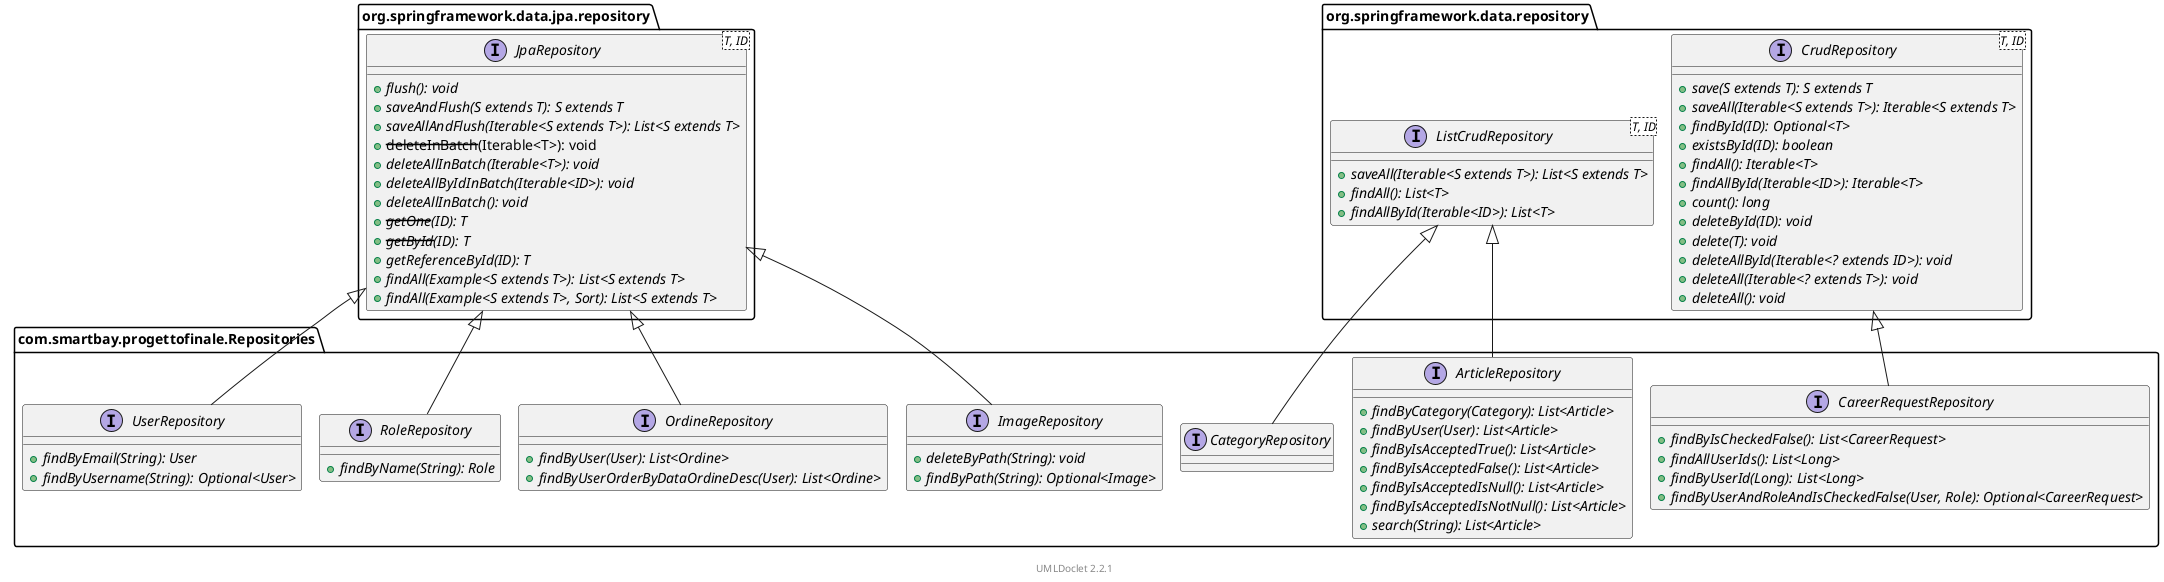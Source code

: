 @startuml
    ' Copyright to this UML and generated images belongs to the author of the corresponding Java sources.

    ' This UML was generated by UMLDoclet (C) Copyright 2016-2025 Talsma ICT.
    ' UMLDoclet 2.2.1 is licensed under the Apache License, version 2.0
    ' and contains parts of PlantUML 1.2024.7 (ASL) Copyright 2009-2025, Arnaud Roques.

    !pragma layout smetana
    set separator ::

    package com.smartbay.progettofinale.Repositories {

        interface UserRepository [[UserRepository.html]] {
            {abstract} +findByEmail(String): User
            {abstract} +findByUsername(String): Optional<User>
        }

        interface CareerRequestRepository [[CareerRequestRepository.html]] {
            {abstract} +findByIsCheckedFalse(): List<CareerRequest>
            {abstract} +findAllUserIds(): List<Long>
            {abstract} +findByUserId(Long): List<Long>
            {abstract} +findByUserAndRoleAndIsCheckedFalse(User, Role): Optional<CareerRequest>
        }

        interface CategoryRepository [[CategoryRepository.html]]

        interface RoleRepository [[RoleRepository.html]] {
            {abstract} +findByName(String): Role
        }

        interface ImageRepository [[ImageRepository.html]] {
            {abstract} +deleteByPath(String): void
            {abstract} +findByPath(String): Optional<Image>
        }

        interface ArticleRepository [[ArticleRepository.html]] {
            {abstract} +findByCategory(Category): List<Article>
            {abstract} +findByUser(User): List<Article>
            {abstract} +findByIsAcceptedTrue(): List<Article>
            {abstract} +findByIsAcceptedFalse(): List<Article>
            {abstract} +findByIsAcceptedIsNull(): List<Article>
            {abstract} +findByIsAcceptedIsNotNull(): List<Article>
            {abstract} +search(String): List<Article>
        }

        interface OrdineRepository [[OrdineRepository.html]] {
            {abstract} +findByUser(User): List<Ordine>
            {abstract} +findByUserOrderByDataOrdineDesc(User): List<Ordine>
        }

    }

    package org.springframework.data.jpa.repository {
        interface JpaRepository<T, ID> {
            {abstract} +flush(): void
            {abstract} +saveAndFlush(S extends T): S extends T
            {abstract} +saveAllAndFlush(Iterable<S extends T>): List<S extends T>
            +--deleteInBatch--(Iterable<T>): void
            {abstract} +deleteAllInBatch(Iterable<T>): void
            {abstract} +deleteAllByIdInBatch(Iterable<ID>): void
            {abstract} +deleteAllInBatch(): void
            {abstract} +--getOne--(ID): T
            {abstract} +--getById--(ID): T
            {abstract} +getReferenceById(ID): T
            {abstract} +findAll(Example<S extends T>): List<S extends T>
            {abstract} +findAll(Example<S extends T>, Sort): List<S extends T>
        }
    }

    package org.springframework.data.repository {
        interface CrudRepository<T, ID> {
            {abstract} +save(S extends T): S extends T
            {abstract} +saveAll(Iterable<S extends T>): Iterable<S extends T>
            {abstract} +findById(ID): Optional<T>
            {abstract} +existsById(ID): boolean
            {abstract} +findAll(): Iterable<T>
            {abstract} +findAllById(Iterable<ID>): Iterable<T>
            {abstract} +count(): long
            {abstract} +deleteById(ID): void
            {abstract} +delete(T): void
            {abstract} +deleteAllById(Iterable<? extends ID>): void
            {abstract} +deleteAll(Iterable<? extends T>): void
            {abstract} +deleteAll(): void
        }
        interface ListCrudRepository<T, ID> {
            {abstract} +saveAll(Iterable<S extends T>): List<S extends T>
            {abstract} +findAll(): List<T>
            {abstract} +findAllById(Iterable<ID>): List<T>
        }
    }

    org.springframework.data.jpa.repository::JpaRepository <|-- com.smartbay.progettofinale.Repositories::UserRepository
    org.springframework.data.repository::CrudRepository <|-- com.smartbay.progettofinale.Repositories::CareerRequestRepository
    org.springframework.data.repository::ListCrudRepository <|-- com.smartbay.progettofinale.Repositories::CategoryRepository
    org.springframework.data.jpa.repository::JpaRepository <|-- com.smartbay.progettofinale.Repositories::RoleRepository
    org.springframework.data.jpa.repository::JpaRepository <|-- com.smartbay.progettofinale.Repositories::ImageRepository
    org.springframework.data.repository::ListCrudRepository <|-- com.smartbay.progettofinale.Repositories::ArticleRepository
    org.springframework.data.jpa.repository::JpaRepository <|-- com.smartbay.progettofinale.Repositories::OrdineRepository

    <style>
        footer {
            HyperLinkColor #8
            HyperLinkUnderlineThickness 0
        }
    </style>
    footer \n[[https://github.com/talsma-ict/umldoclet UMLDoclet 2.2.1]]
    ' Generated 2025-08-31T20:08:00.663467697+02:00[Europe/Rome]
@enduml
